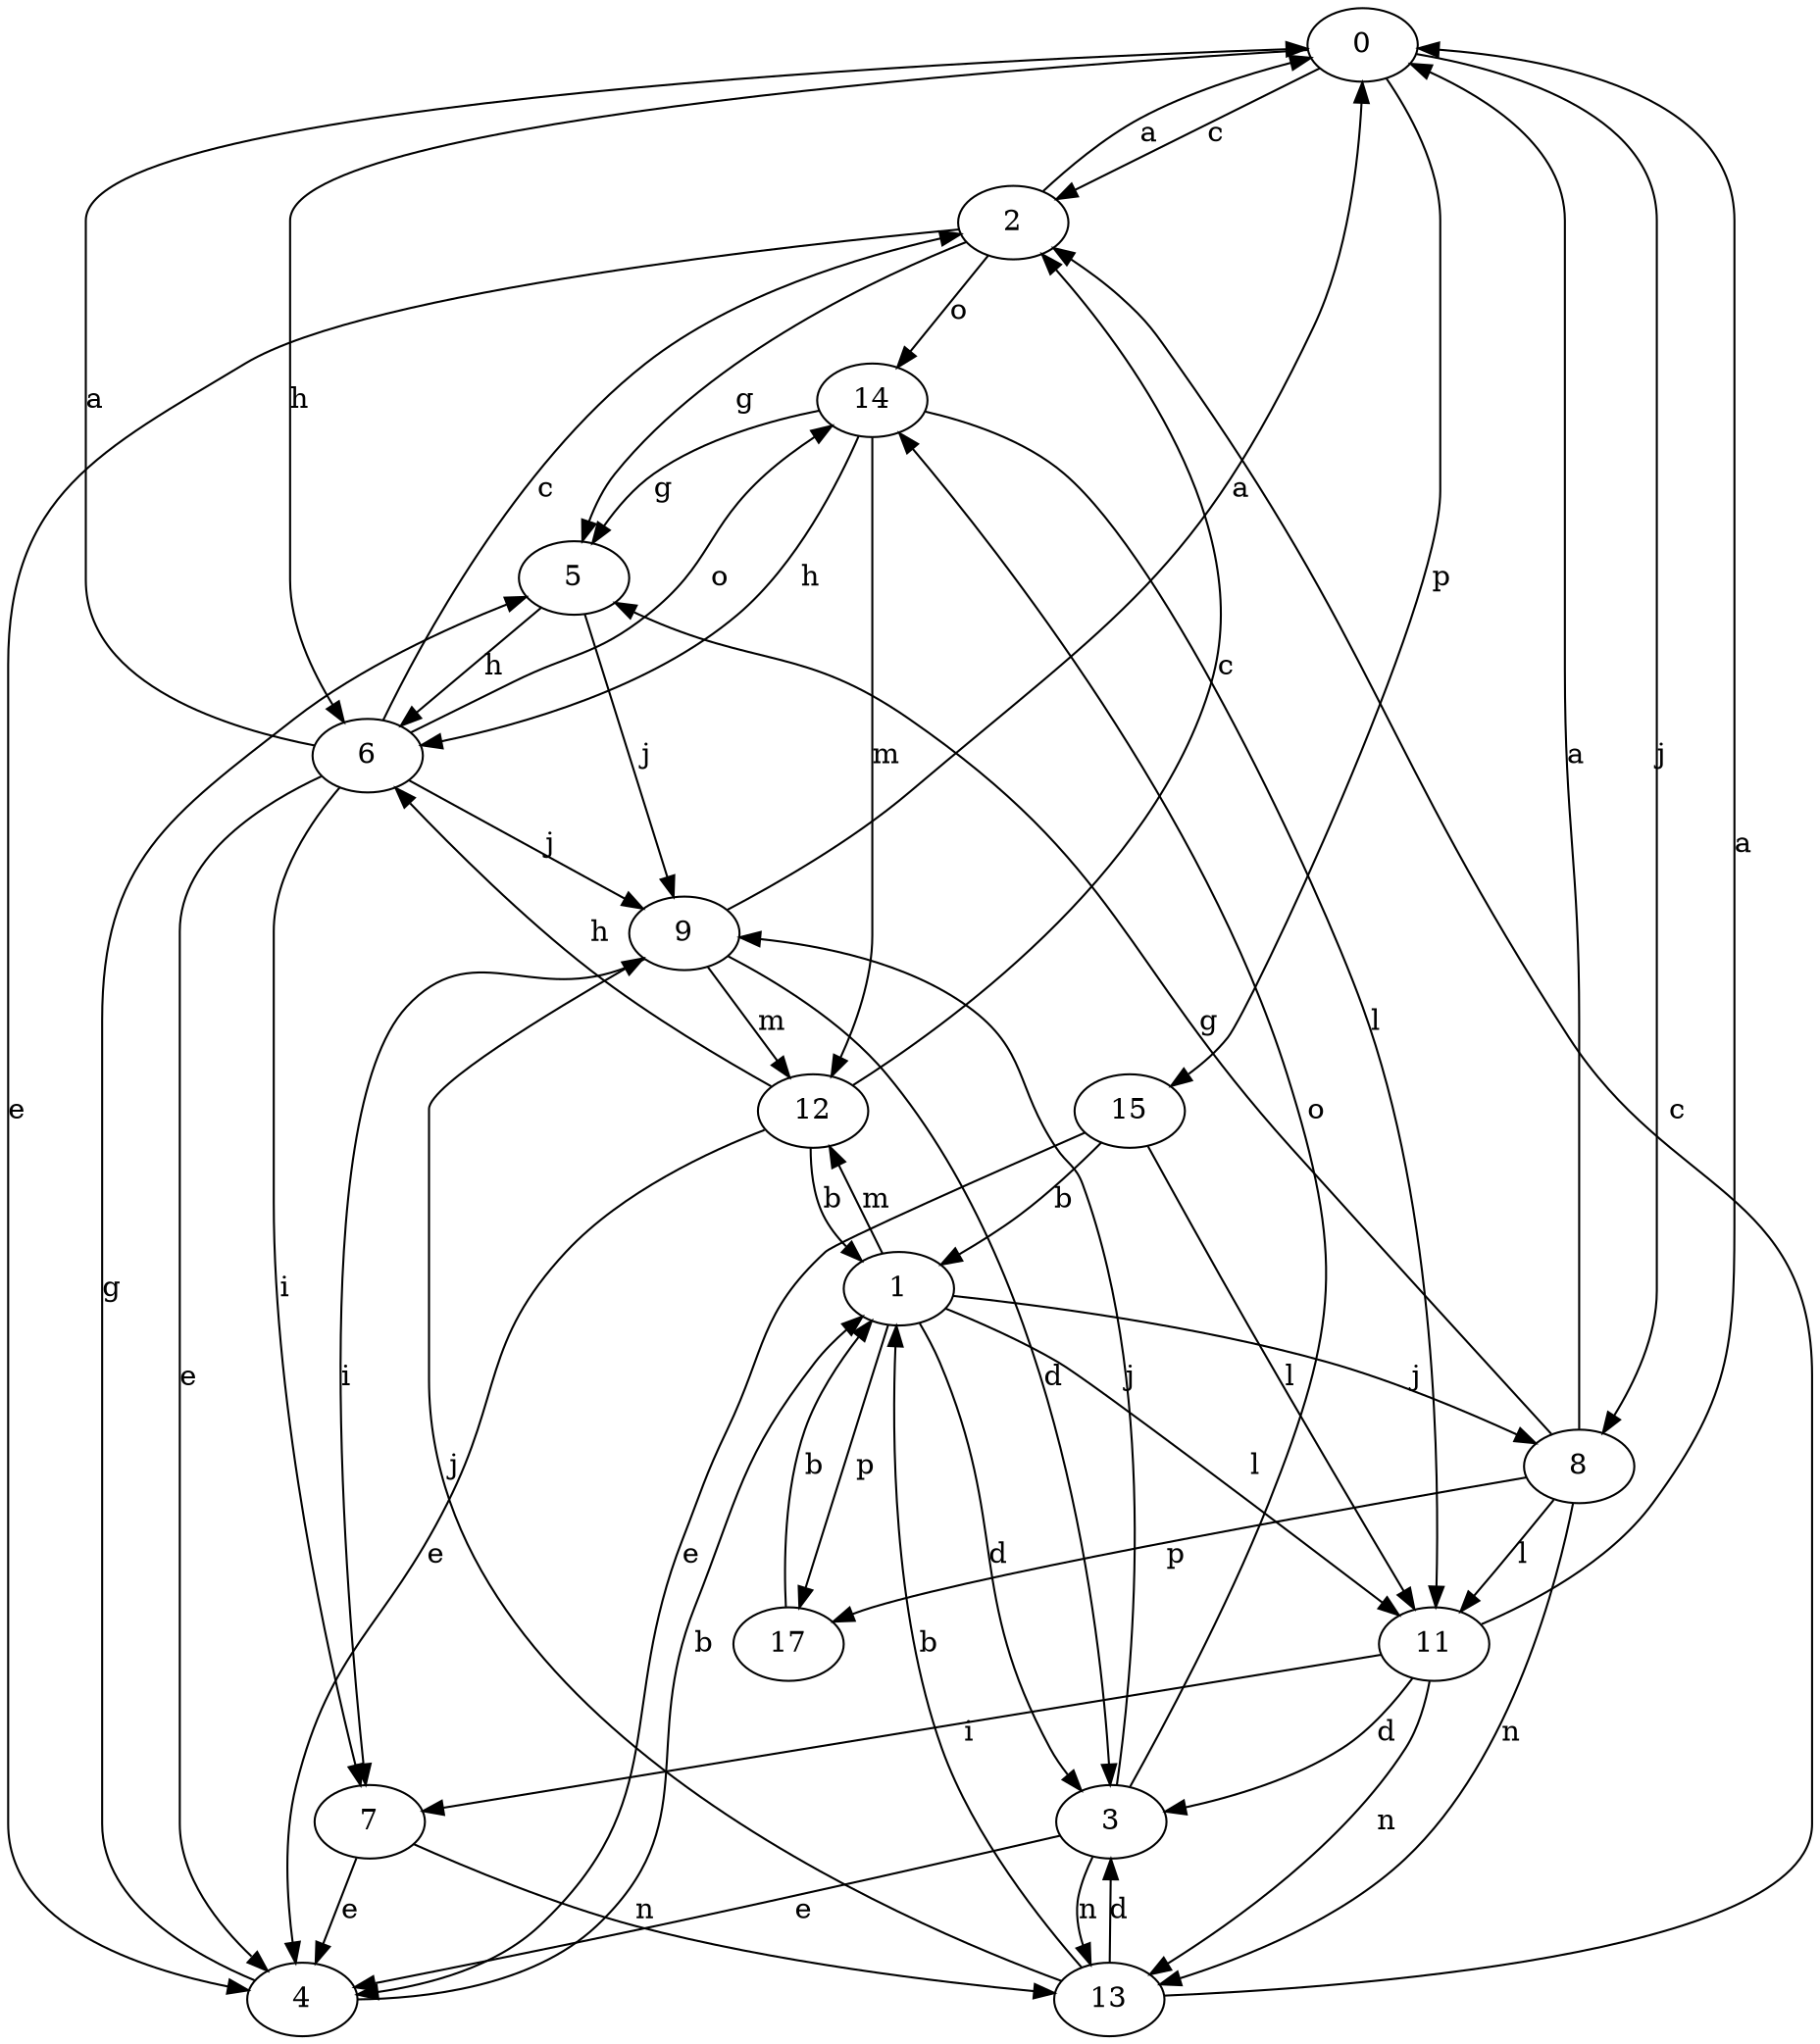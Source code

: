 strict digraph  {
0;
1;
2;
3;
4;
5;
6;
7;
8;
9;
11;
12;
13;
14;
15;
17;
0 -> 2  [label=c];
0 -> 6  [label=h];
0 -> 8  [label=j];
0 -> 15  [label=p];
1 -> 3  [label=d];
1 -> 8  [label=j];
1 -> 11  [label=l];
1 -> 12  [label=m];
1 -> 17  [label=p];
2 -> 0  [label=a];
2 -> 4  [label=e];
2 -> 5  [label=g];
2 -> 14  [label=o];
3 -> 4  [label=e];
3 -> 9  [label=j];
3 -> 13  [label=n];
3 -> 14  [label=o];
4 -> 1  [label=b];
4 -> 5  [label=g];
5 -> 6  [label=h];
5 -> 9  [label=j];
6 -> 0  [label=a];
6 -> 2  [label=c];
6 -> 4  [label=e];
6 -> 7  [label=i];
6 -> 9  [label=j];
6 -> 14  [label=o];
7 -> 4  [label=e];
7 -> 13  [label=n];
8 -> 0  [label=a];
8 -> 5  [label=g];
8 -> 11  [label=l];
8 -> 13  [label=n];
8 -> 17  [label=p];
9 -> 0  [label=a];
9 -> 3  [label=d];
9 -> 7  [label=i];
9 -> 12  [label=m];
11 -> 0  [label=a];
11 -> 3  [label=d];
11 -> 7  [label=i];
11 -> 13  [label=n];
12 -> 1  [label=b];
12 -> 2  [label=c];
12 -> 4  [label=e];
12 -> 6  [label=h];
13 -> 1  [label=b];
13 -> 2  [label=c];
13 -> 3  [label=d];
13 -> 9  [label=j];
14 -> 5  [label=g];
14 -> 6  [label=h];
14 -> 11  [label=l];
14 -> 12  [label=m];
15 -> 1  [label=b];
15 -> 4  [label=e];
15 -> 11  [label=l];
17 -> 1  [label=b];
}
